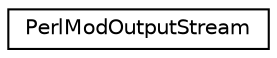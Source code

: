 digraph "类继承关系图"
{
 // INTERACTIVE_SVG=YES
 // LATEX_PDF_SIZE
  edge [fontname="Helvetica",fontsize="10",labelfontname="Helvetica",labelfontsize="10"];
  node [fontname="Helvetica",fontsize="10",shape=record];
  rankdir="LR";
  Node0 [label="PerlModOutputStream",height=0.2,width=0.4,color="black", fillcolor="white", style="filled",URL="$d4/de6/class_perl_mod_output_stream.html",tooltip=" "];
}
